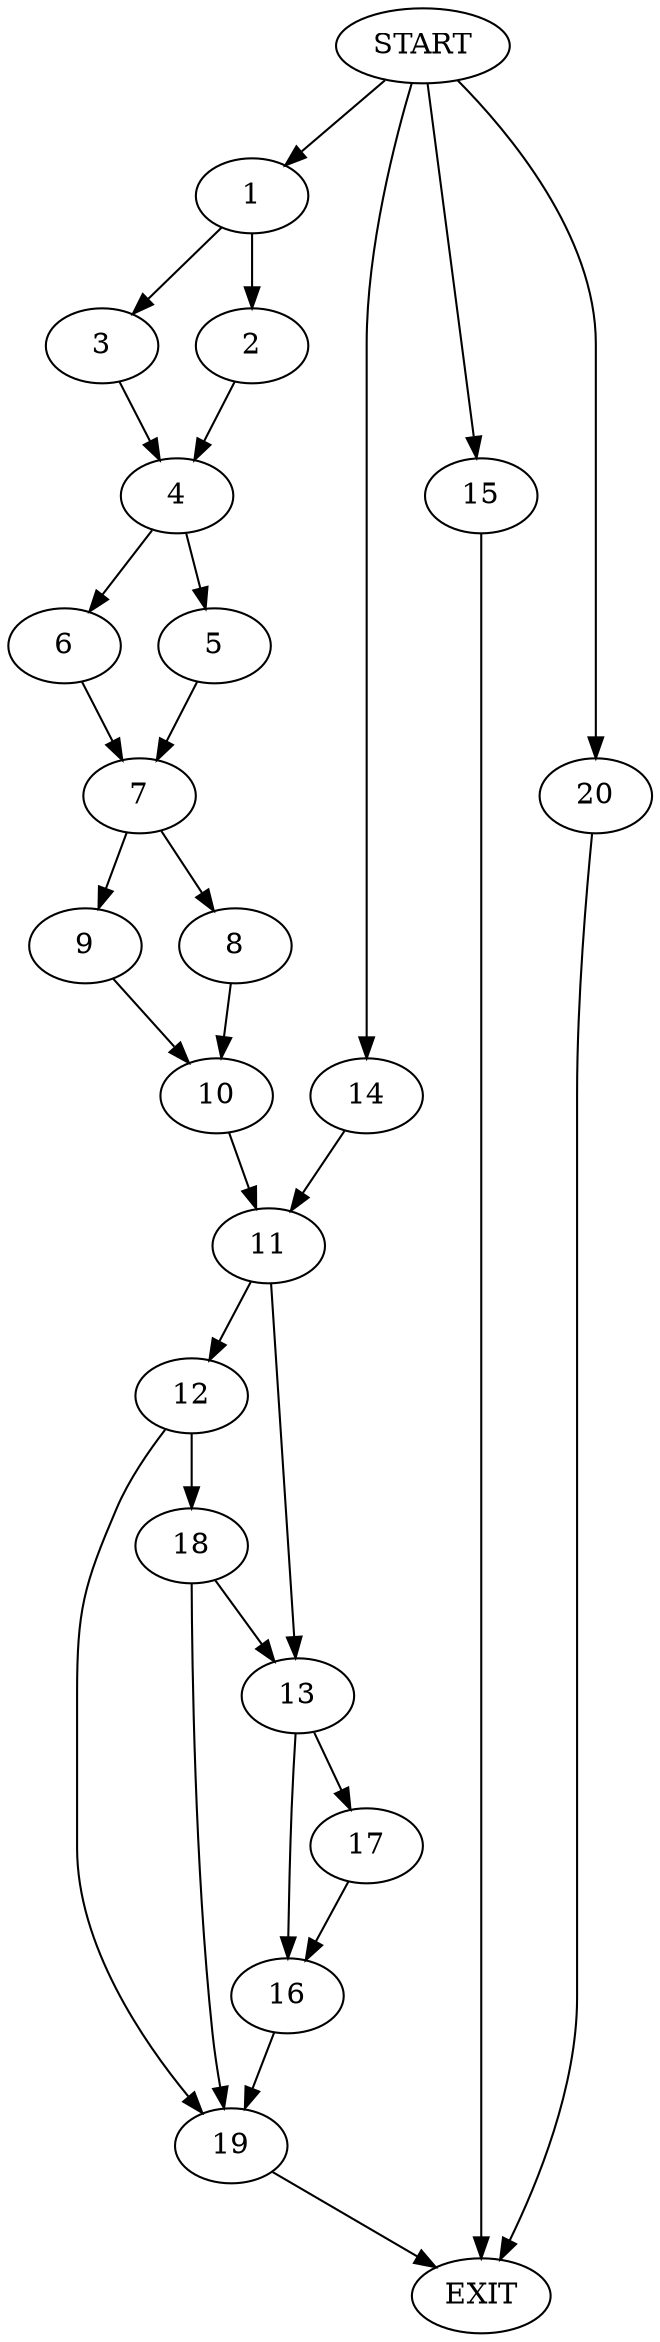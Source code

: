 digraph {
0 [label="START"]
21 [label="EXIT"]
0 -> 1
1 -> 2
1 -> 3
3 -> 4
2 -> 4
4 -> 5
4 -> 6
6 -> 7
5 -> 7
7 -> 8
7 -> 9
8 -> 10
9 -> 10
10 -> 11
11 -> 12
11 -> 13
0 -> 14
14 -> 11
0 -> 15
15 -> 21
13 -> 16
13 -> 17
12 -> 18
12 -> 19
19 -> 21
18 -> 13
18 -> 19
16 -> 19
17 -> 16
0 -> 20
20 -> 21
}
